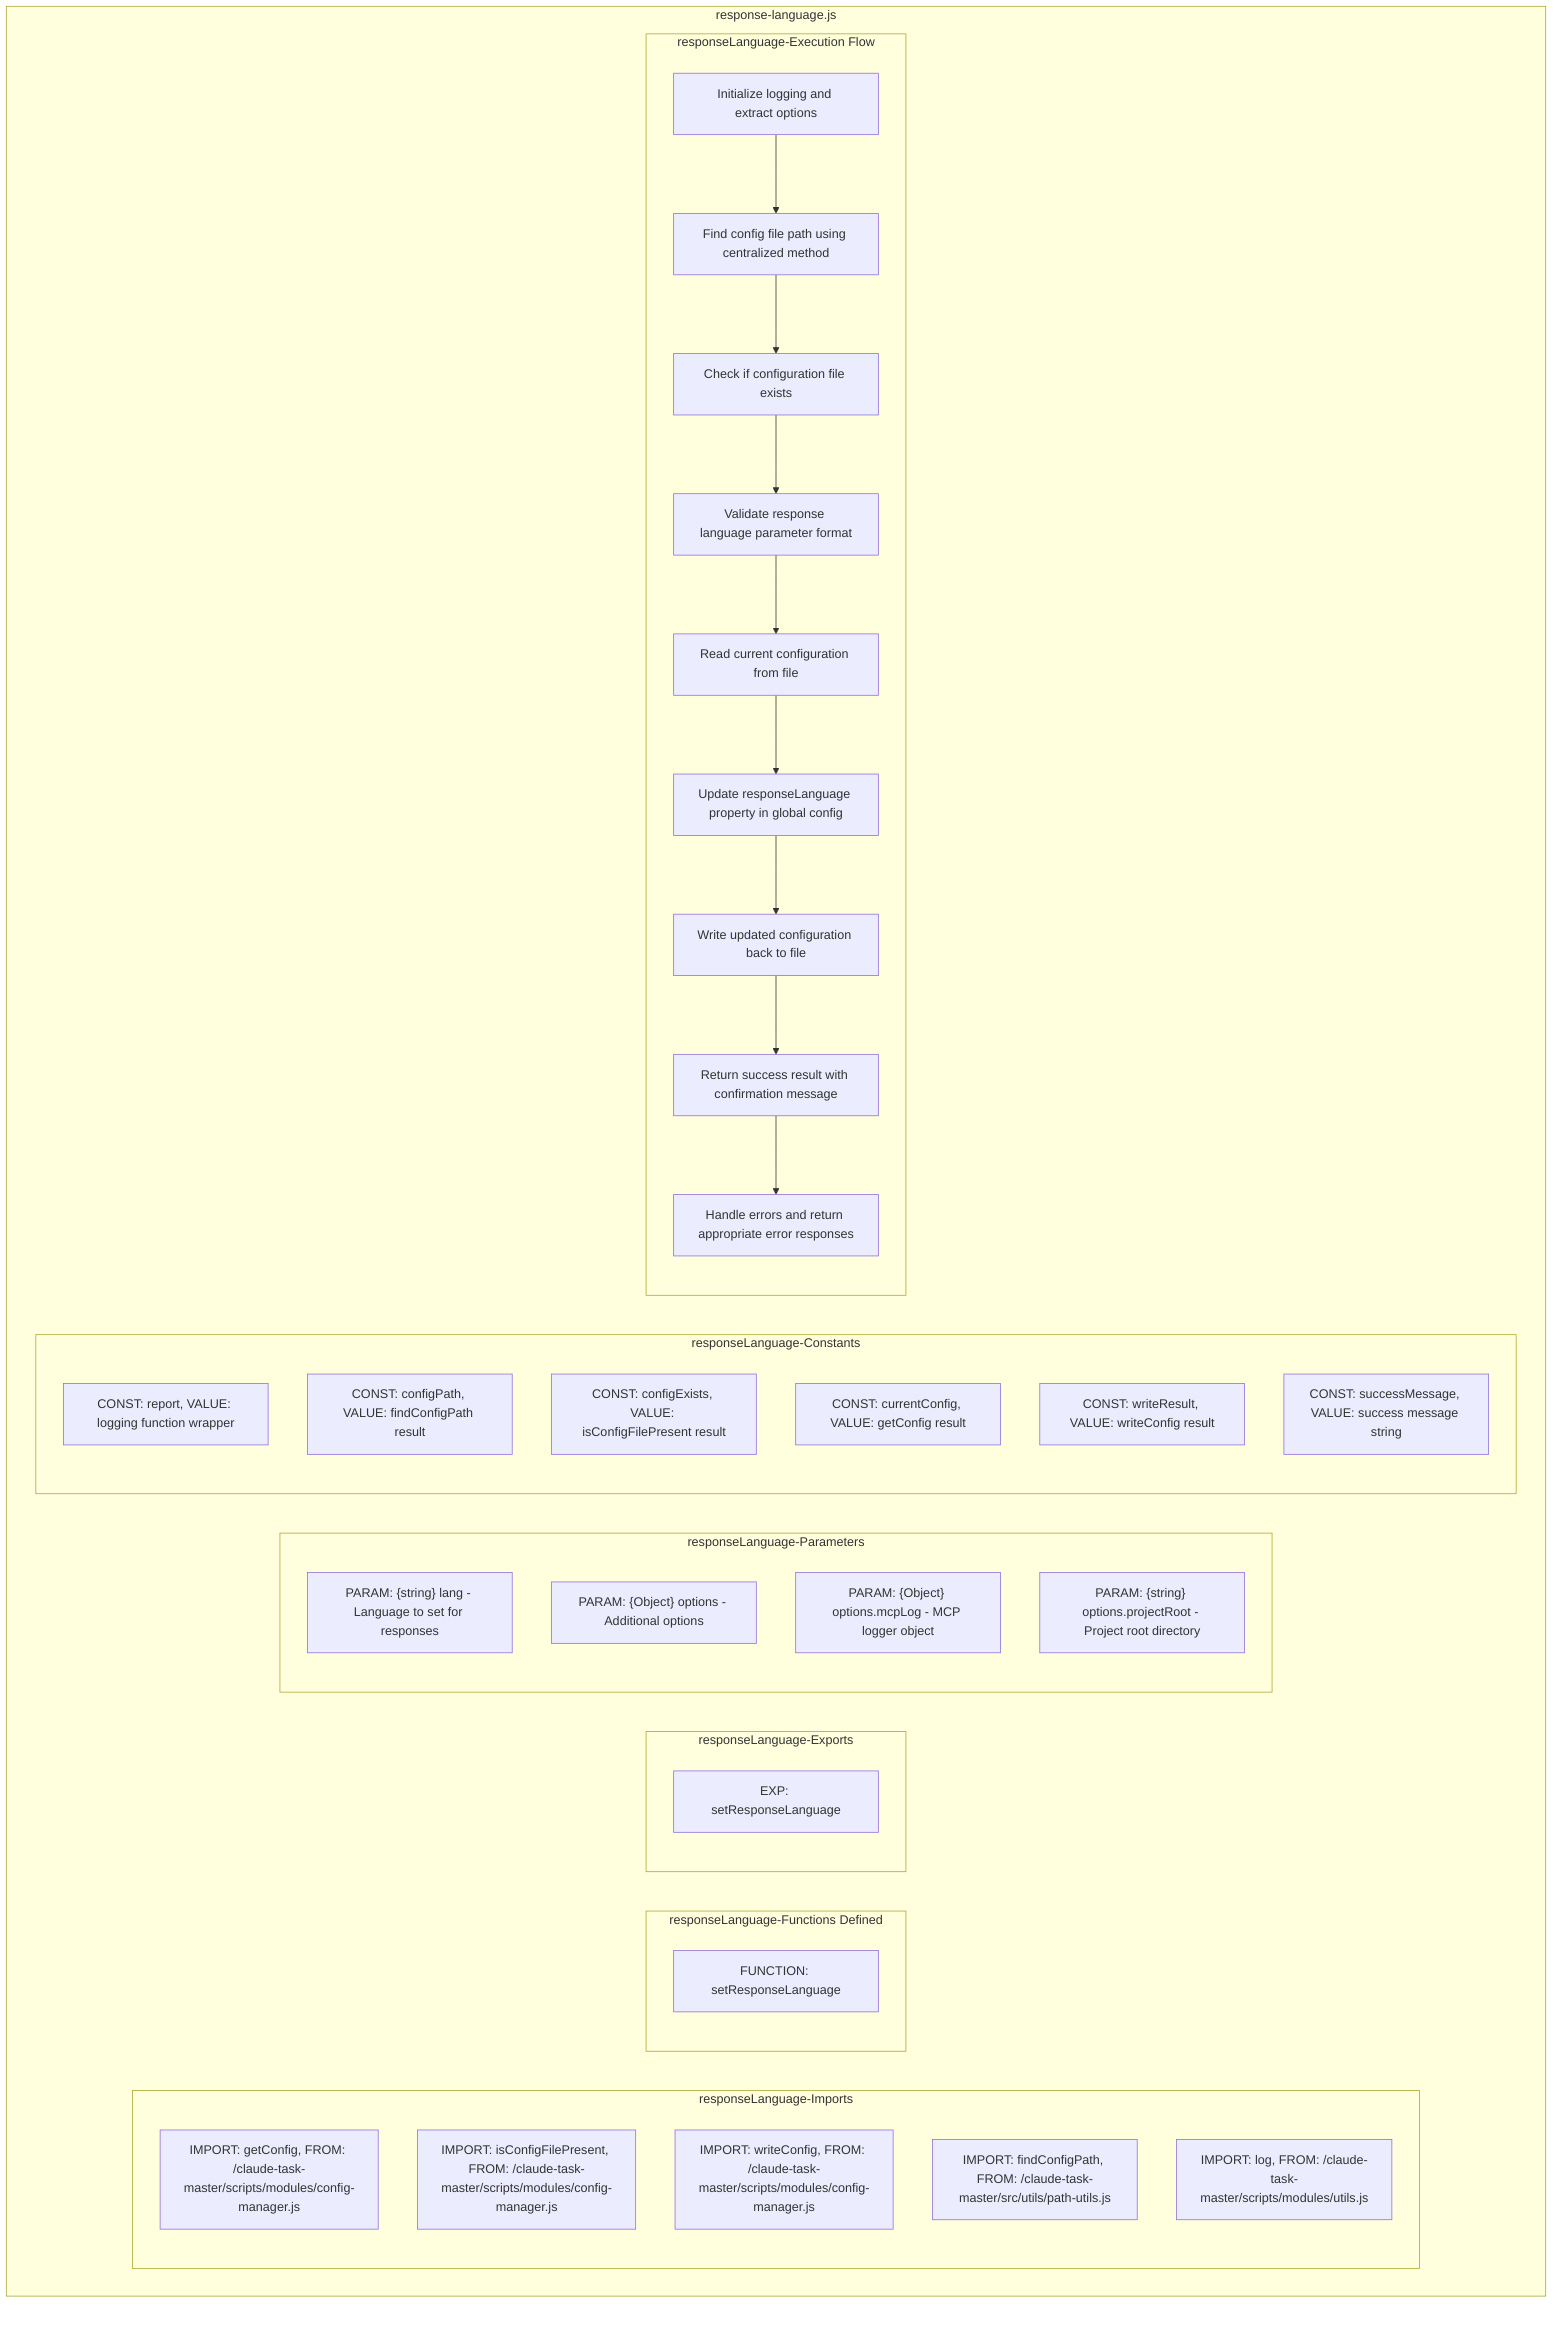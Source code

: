 flowchart TB
    subgraph responseLanguage-Imports["responseLanguage-Imports"]
        I1["IMPORT: getConfig, FROM: /claude-task-master/scripts/modules/config-manager.js"]
        I2["IMPORT: isConfigFilePresent, FROM: /claude-task-master/scripts/modules/config-manager.js"]
        I3["IMPORT: writeConfig, FROM: /claude-task-master/scripts/modules/config-manager.js"]
        I4["IMPORT: findConfigPath, FROM: /claude-task-master/src/utils/path-utils.js"]
        I5["IMPORT: log, FROM: /claude-task-master/scripts/modules/utils.js"]
    end
    subgraph responseLanguage-FunctionsDefined["responseLanguage-Functions Defined"]
        FU1["FUNCTION: setResponseLanguage"]
    end
    subgraph responseLanguage-Exports["responseLanguage-Exports"]
        E1["EXP: setResponseLanguage"]
    end
    subgraph responseLanguage-Parameters["responseLanguage-Parameters"]
        P1["PARAM: {string} lang - Language to set for responses"]
        P2["PARAM: {Object} options - Additional options"]
        P3["PARAM: {Object} options.mcpLog - MCP logger object"]
        P4["PARAM: {string} options.projectRoot - Project root directory"]
    end
    subgraph responseLanguage-Constants["responseLanguage-Constants"]
        C1["CONST: report, VALUE: logging function wrapper"]
        C2["CONST: configPath, VALUE: findConfigPath result"]
        C3["CONST: configExists, VALUE: isConfigFilePresent result"]
        C4["CONST: currentConfig, VALUE: getConfig result"]
        C5["CONST: writeResult, VALUE: writeConfig result"]
        C6["CONST: successMessage, VALUE: success message string"]
    end
    subgraph responseLanguage-ExecutionFlow["responseLanguage-Execution Flow"]
        FL1["Initialize logging and extract options"]
        FL2["Find config file path using centralized method"]
        FL3["Check if configuration file exists"]
        FL4["Validate response language parameter format"]
        FL5["Read current configuration from file"]
        FL6["Update responseLanguage property in global config"]
        FL7["Write updated configuration back to file"]
        FL8["Return success result with confirmation message"]
        FL9["Handle errors and return appropriate error responses"]
    end
    subgraph responseLanguage["response-language.js"]
        responseLanguage-Imports
        responseLanguage-FunctionsDefined
        responseLanguage-Exports
        responseLanguage-Parameters
        responseLanguage-Constants
        responseLanguage-ExecutionFlow
    end
    FL1 --> FL2
    FL2 --> FL3
    FL3 --> FL4
    FL4 --> FL5
    FL5 --> FL6
    FL6 --> FL7
    FL7 --> FL8
    FL8 --> FL9